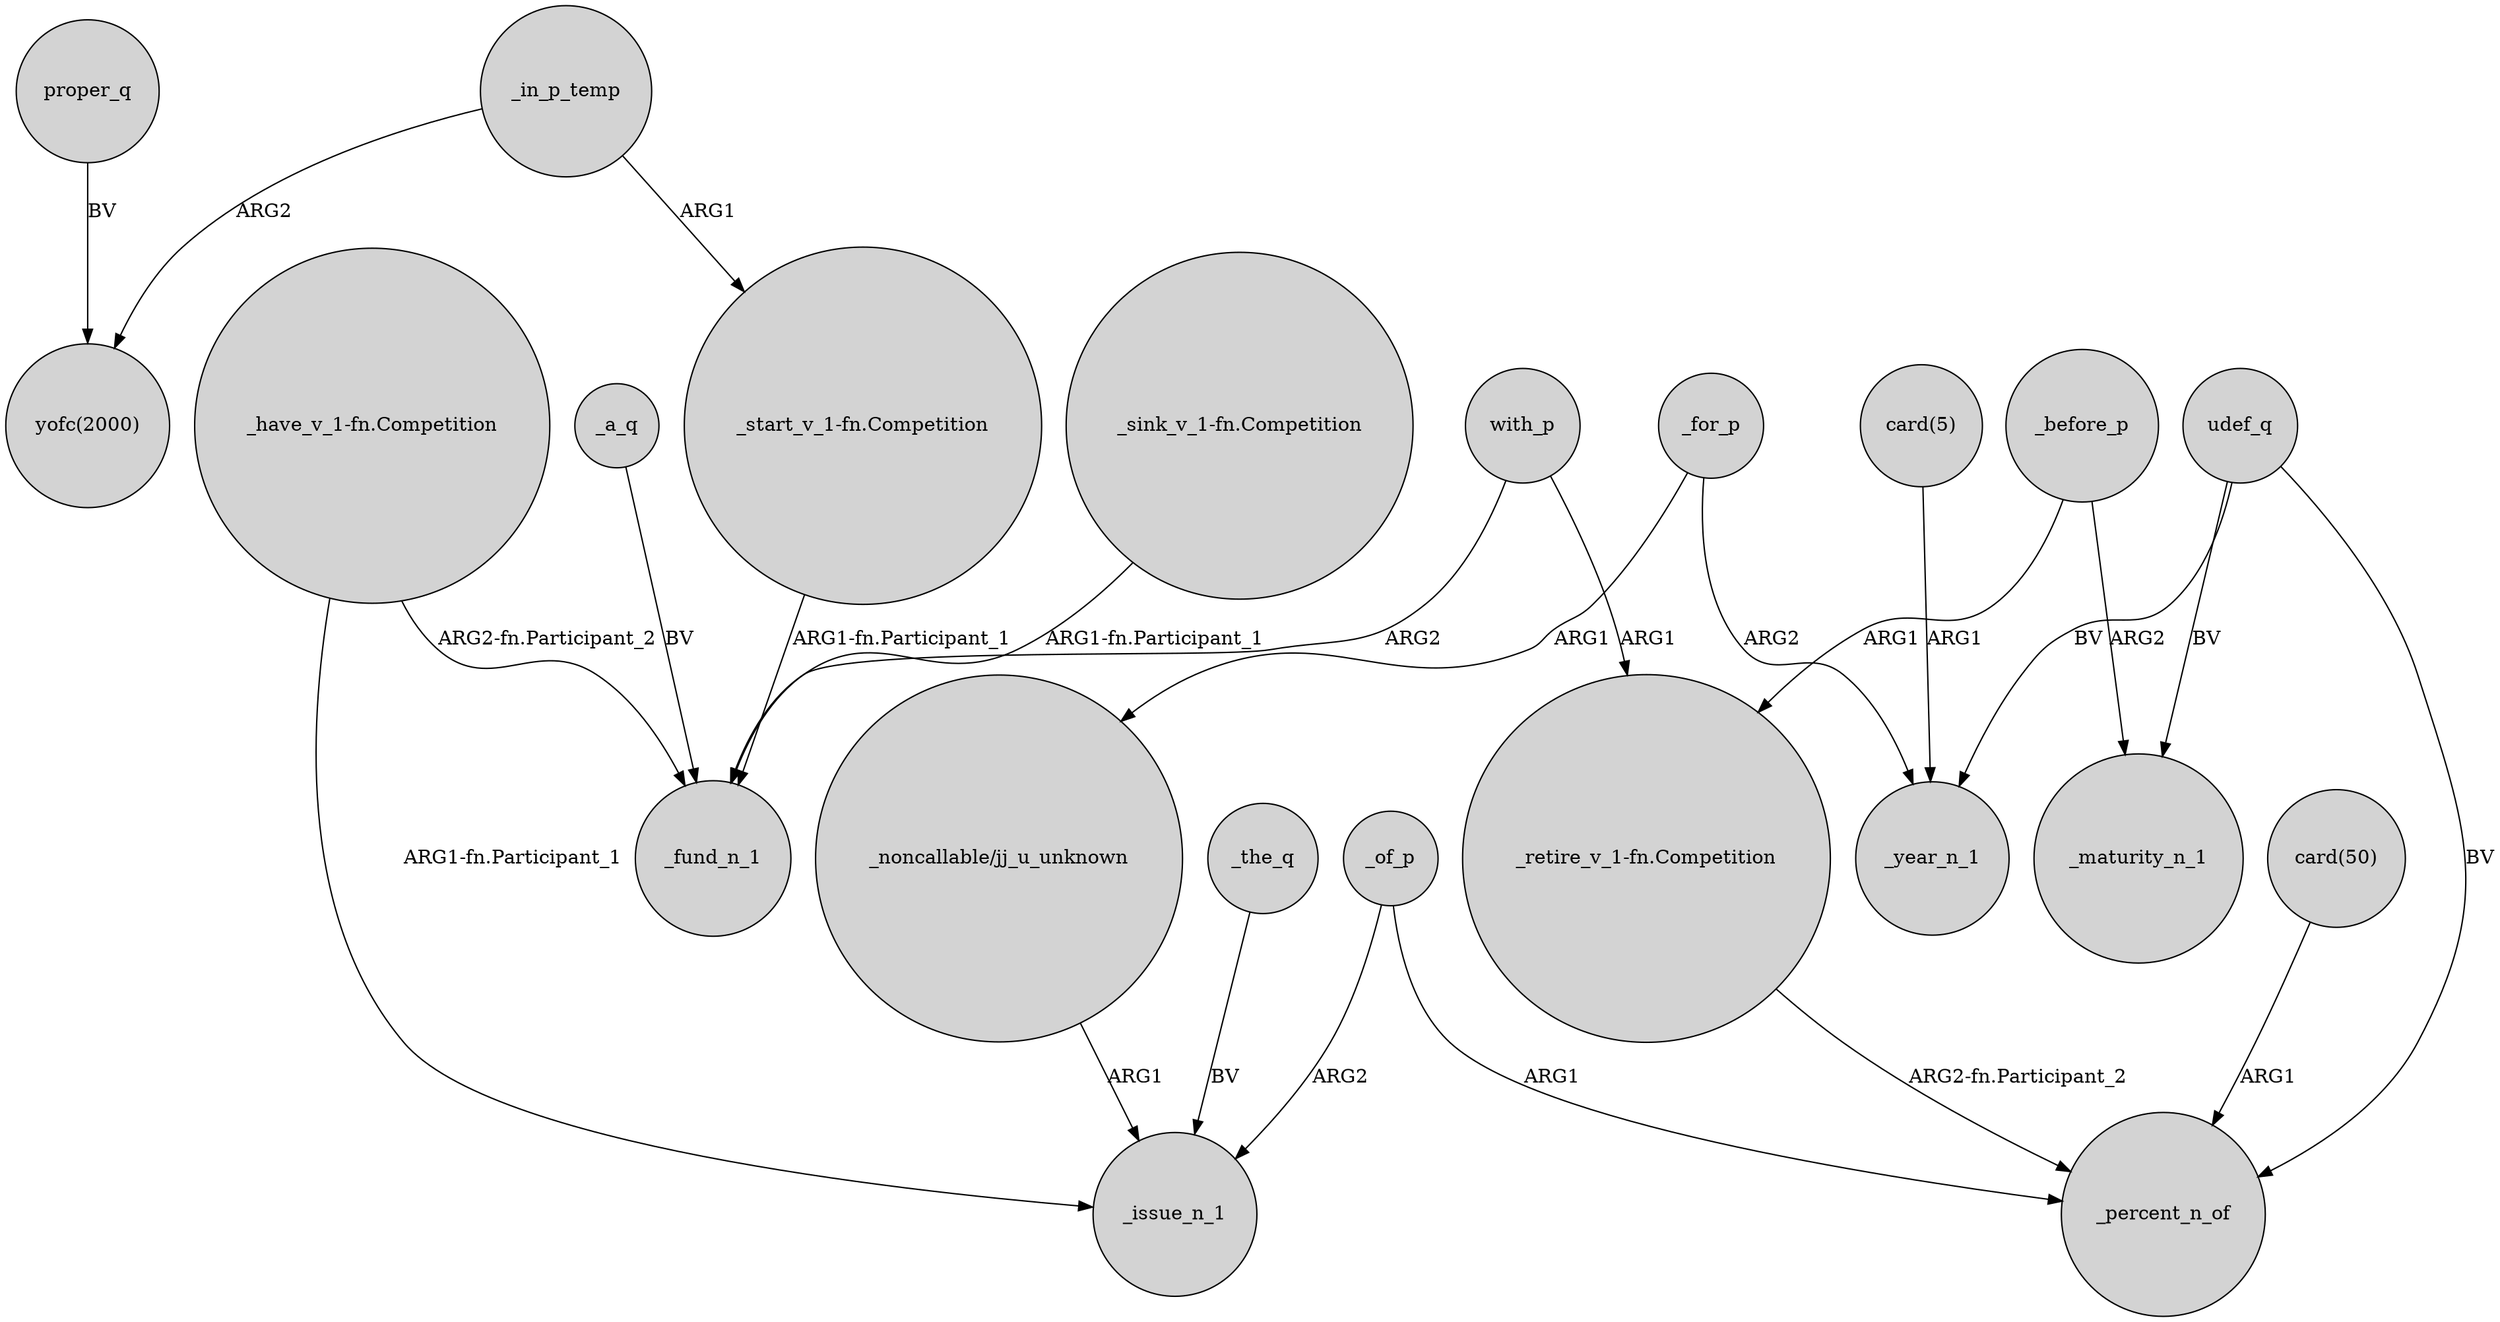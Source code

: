 digraph {
	node [shape=circle style=filled]
	proper_q -> "yofc(2000)" [label=BV]
	"_noncallable/jj_u_unknown" -> _issue_n_1 [label=ARG1]
	_a_q -> _fund_n_1 [label=BV]
	"_have_v_1-fn.Competition" -> _fund_n_1 [label="ARG2-fn.Participant_2"]
	"_start_v_1-fn.Competition" -> _fund_n_1 [label="ARG1-fn.Participant_1"]
	"_sink_v_1-fn.Competition" -> _fund_n_1 [label="ARG1-fn.Participant_1"]
	_in_p_temp -> "_start_v_1-fn.Competition" [label=ARG1]
	_of_p -> _issue_n_1 [label=ARG2]
	_for_p -> "_noncallable/jj_u_unknown" [label=ARG1]
	_of_p -> _percent_n_of [label=ARG1]
	udef_q -> _maturity_n_1 [label=BV]
	_before_p -> _maturity_n_1 [label=ARG2]
	"_retire_v_1-fn.Competition" -> _percent_n_of [label="ARG2-fn.Participant_2"]
	_in_p_temp -> "yofc(2000)" [label=ARG2]
	udef_q -> _percent_n_of [label=BV]
	with_p -> _fund_n_1 [label=ARG2]
	"_have_v_1-fn.Competition" -> _issue_n_1 [label="ARG1-fn.Participant_1"]
	with_p -> "_retire_v_1-fn.Competition" [label=ARG1]
	_before_p -> "_retire_v_1-fn.Competition" [label=ARG1]
	"card(50)" -> _percent_n_of [label=ARG1]
	"card(5)" -> _year_n_1 [label=ARG1]
	udef_q -> _year_n_1 [label=BV]
	_for_p -> _year_n_1 [label=ARG2]
	_the_q -> _issue_n_1 [label=BV]
}
